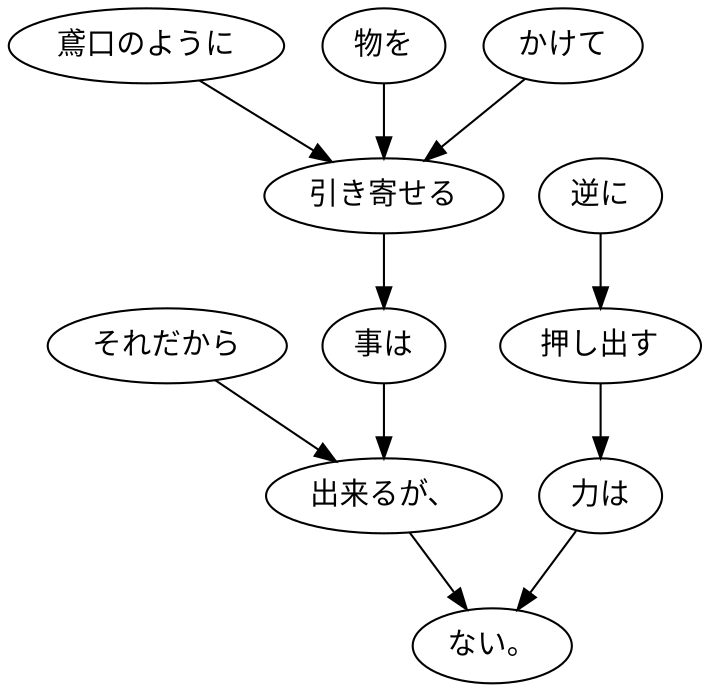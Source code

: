 digraph graph4094 {
	node0 [label="それだから"];
	node1 [label="鳶口のように"];
	node2 [label="物を"];
	node3 [label="かけて"];
	node4 [label="引き寄せる"];
	node5 [label="事は"];
	node6 [label="出来るが、"];
	node7 [label="逆に"];
	node8 [label="押し出す"];
	node9 [label="力は"];
	node10 [label="ない。"];
	node0 -> node6;
	node1 -> node4;
	node2 -> node4;
	node3 -> node4;
	node4 -> node5;
	node5 -> node6;
	node6 -> node10;
	node7 -> node8;
	node8 -> node9;
	node9 -> node10;
}
